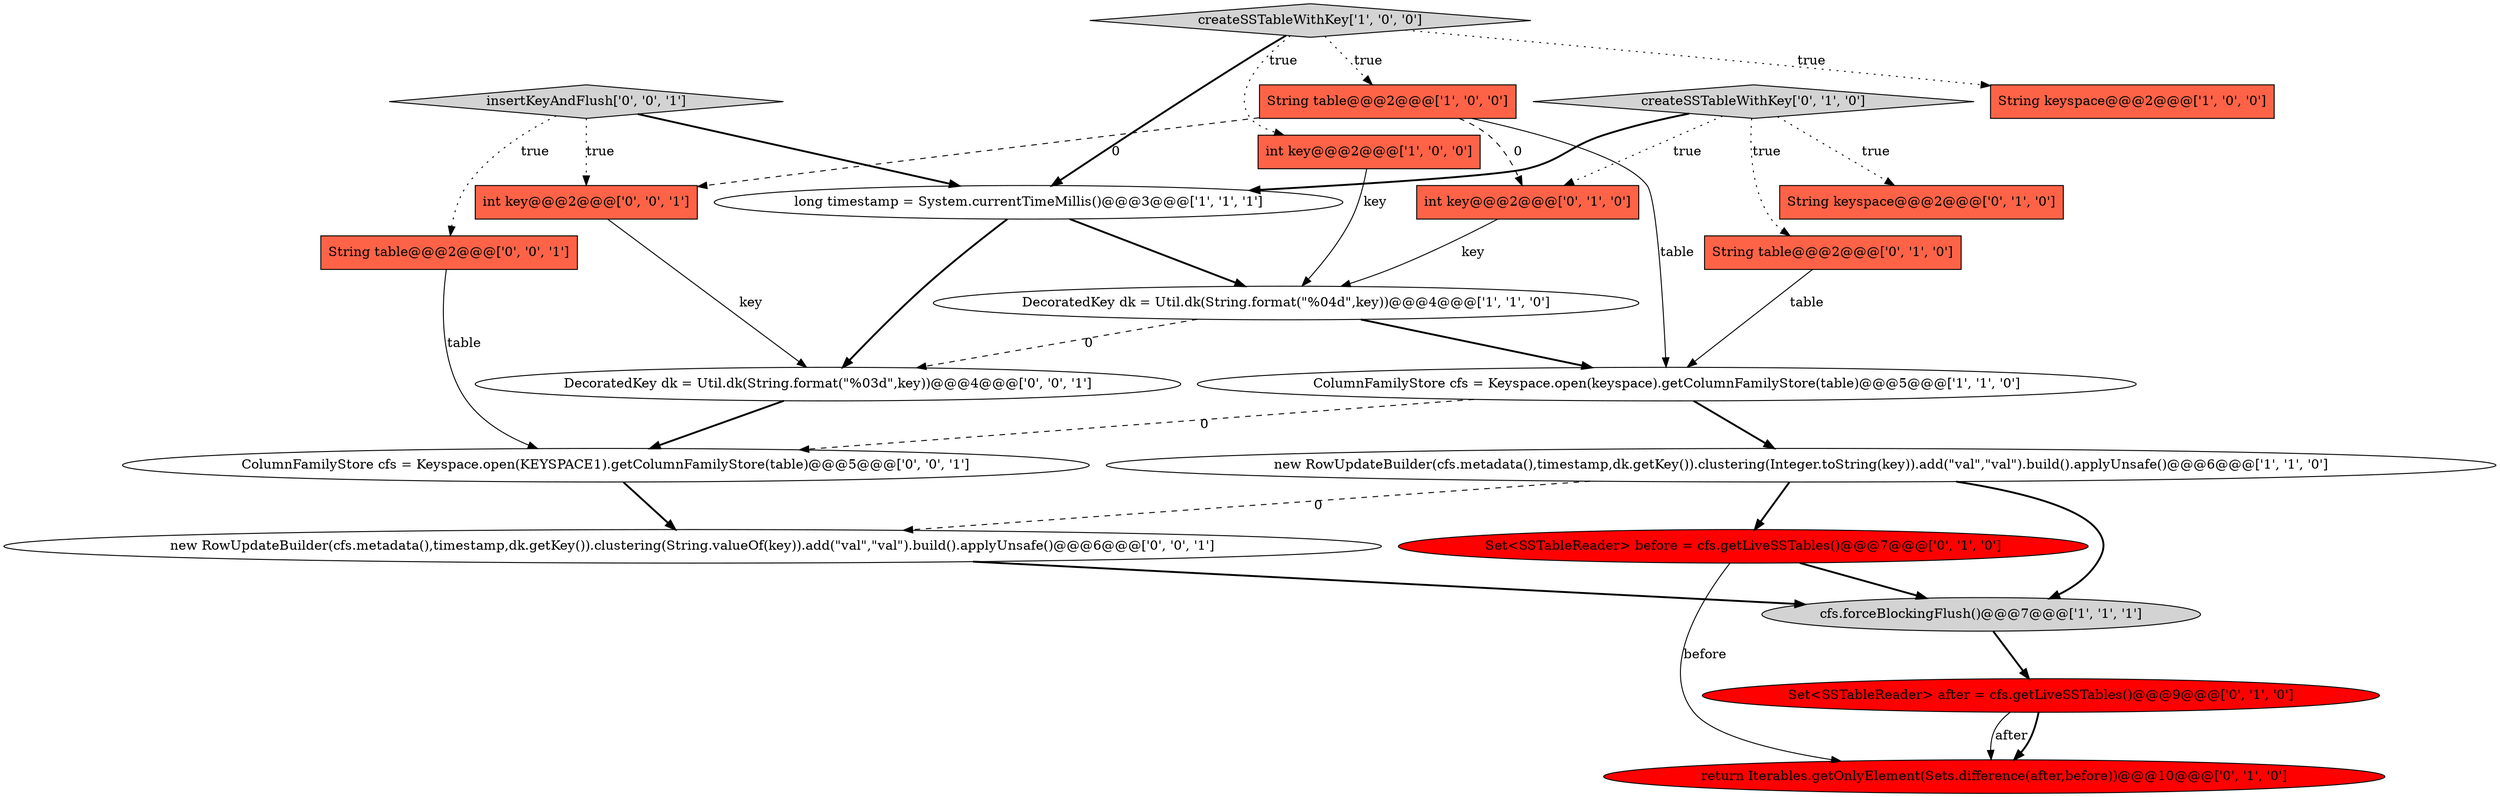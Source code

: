 digraph {
0 [style = filled, label = "new RowUpdateBuilder(cfs.metadata(),timestamp,dk.getKey()).clustering(Integer.toString(key)).add(\"val\",\"val\").build().applyUnsafe()@@@6@@@['1', '1', '0']", fillcolor = white, shape = ellipse image = "AAA0AAABBB1BBB"];
1 [style = filled, label = "int key@@@2@@@['1', '0', '0']", fillcolor = tomato, shape = box image = "AAA0AAABBB1BBB"];
3 [style = filled, label = "ColumnFamilyStore cfs = Keyspace.open(keyspace).getColumnFamilyStore(table)@@@5@@@['1', '1', '0']", fillcolor = white, shape = ellipse image = "AAA0AAABBB1BBB"];
5 [style = filled, label = "cfs.forceBlockingFlush()@@@7@@@['1', '1', '1']", fillcolor = lightgray, shape = ellipse image = "AAA0AAABBB1BBB"];
14 [style = filled, label = "createSSTableWithKey['0', '1', '0']", fillcolor = lightgray, shape = diamond image = "AAA0AAABBB2BBB"];
12 [style = filled, label = "return Iterables.getOnlyElement(Sets.difference(after,before))@@@10@@@['0', '1', '0']", fillcolor = red, shape = ellipse image = "AAA1AAABBB2BBB"];
4 [style = filled, label = "String keyspace@@@2@@@['1', '0', '0']", fillcolor = tomato, shape = box image = "AAA0AAABBB1BBB"];
21 [style = filled, label = "ColumnFamilyStore cfs = Keyspace.open(KEYSPACE1).getColumnFamilyStore(table)@@@5@@@['0', '0', '1']", fillcolor = white, shape = ellipse image = "AAA0AAABBB3BBB"];
8 [style = filled, label = "String table@@@2@@@['1', '0', '0']", fillcolor = tomato, shape = box image = "AAA1AAABBB1BBB"];
6 [style = filled, label = "DecoratedKey dk = Util.dk(String.format(\"%04d\",key))@@@4@@@['1', '1', '0']", fillcolor = white, shape = ellipse image = "AAA0AAABBB1BBB"];
17 [style = filled, label = "String table@@@2@@@['0', '0', '1']", fillcolor = tomato, shape = box image = "AAA0AAABBB3BBB"];
11 [style = filled, label = "String keyspace@@@2@@@['0', '1', '0']", fillcolor = tomato, shape = box image = "AAA0AAABBB2BBB"];
13 [style = filled, label = "int key@@@2@@@['0', '1', '0']", fillcolor = tomato, shape = box image = "AAA1AAABBB2BBB"];
9 [style = filled, label = "String table@@@2@@@['0', '1', '0']", fillcolor = tomato, shape = box image = "AAA0AAABBB2BBB"];
16 [style = filled, label = "DecoratedKey dk = Util.dk(String.format(\"%03d\",key))@@@4@@@['0', '0', '1']", fillcolor = white, shape = ellipse image = "AAA0AAABBB3BBB"];
20 [style = filled, label = "int key@@@2@@@['0', '0', '1']", fillcolor = tomato, shape = box image = "AAA0AAABBB3BBB"];
19 [style = filled, label = "new RowUpdateBuilder(cfs.metadata(),timestamp,dk.getKey()).clustering(String.valueOf(key)).add(\"val\",\"val\").build().applyUnsafe()@@@6@@@['0', '0', '1']", fillcolor = white, shape = ellipse image = "AAA0AAABBB3BBB"];
7 [style = filled, label = "createSSTableWithKey['1', '0', '0']", fillcolor = lightgray, shape = diamond image = "AAA0AAABBB1BBB"];
2 [style = filled, label = "long timestamp = System.currentTimeMillis()@@@3@@@['1', '1', '1']", fillcolor = white, shape = ellipse image = "AAA0AAABBB1BBB"];
10 [style = filled, label = "Set<SSTableReader> before = cfs.getLiveSSTables()@@@7@@@['0', '1', '0']", fillcolor = red, shape = ellipse image = "AAA1AAABBB2BBB"];
15 [style = filled, label = "Set<SSTableReader> after = cfs.getLiveSSTables()@@@9@@@['0', '1', '0']", fillcolor = red, shape = ellipse image = "AAA1AAABBB2BBB"];
18 [style = filled, label = "insertKeyAndFlush['0', '0', '1']", fillcolor = lightgray, shape = diamond image = "AAA0AAABBB3BBB"];
6->3 [style = bold, label=""];
8->3 [style = solid, label="table"];
21->19 [style = bold, label=""];
3->21 [style = dashed, label="0"];
2->6 [style = bold, label=""];
0->19 [style = dashed, label="0"];
8->20 [style = dashed, label="0"];
5->15 [style = bold, label=""];
13->6 [style = solid, label="key"];
18->20 [style = dotted, label="true"];
18->2 [style = bold, label=""];
14->13 [style = dotted, label="true"];
3->0 [style = bold, label=""];
8->13 [style = dashed, label="0"];
19->5 [style = bold, label=""];
10->12 [style = solid, label="before"];
0->10 [style = bold, label=""];
6->16 [style = dashed, label="0"];
10->5 [style = bold, label=""];
9->3 [style = solid, label="table"];
7->2 [style = bold, label=""];
16->21 [style = bold, label=""];
7->4 [style = dotted, label="true"];
20->16 [style = solid, label="key"];
15->12 [style = solid, label="after"];
14->11 [style = dotted, label="true"];
15->12 [style = bold, label=""];
14->2 [style = bold, label=""];
14->9 [style = dotted, label="true"];
18->17 [style = dotted, label="true"];
1->6 [style = solid, label="key"];
7->1 [style = dotted, label="true"];
7->8 [style = dotted, label="true"];
17->21 [style = solid, label="table"];
0->5 [style = bold, label=""];
2->16 [style = bold, label=""];
}
